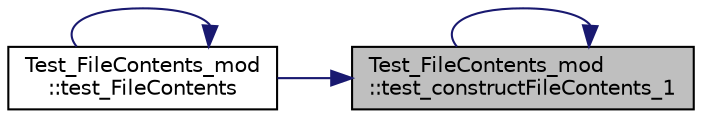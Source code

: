 digraph "Test_FileContents_mod::test_constructFileContents_1"
{
 // LATEX_PDF_SIZE
  edge [fontname="Helvetica",fontsize="10",labelfontname="Helvetica",labelfontsize="10"];
  node [fontname="Helvetica",fontsize="10",shape=record];
  rankdir="RL";
  Node1 [label="Test_FileContents_mod\l::test_constructFileContents_1",height=0.2,width=0.4,color="black", fillcolor="grey75", style="filled", fontcolor="black",tooltip=" "];
  Node1 -> Node1 [dir="back",color="midnightblue",fontsize="10",style="solid",fontname="Helvetica"];
  Node1 -> Node2 [dir="back",color="midnightblue",fontsize="10",style="solid",fontname="Helvetica"];
  Node2 [label="Test_FileContents_mod\l::test_FileContents",height=0.2,width=0.4,color="black", fillcolor="white", style="filled",URL="$namespaceTest__FileContents__mod.html#a28a5aa25e2e18303cc2ee9f68af4020e",tooltip=" "];
  Node2 -> Node2 [dir="back",color="midnightblue",fontsize="10",style="solid",fontname="Helvetica"];
}
